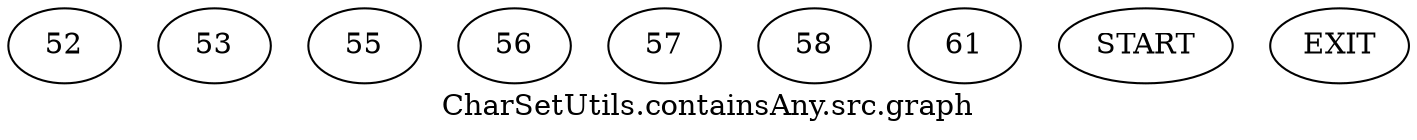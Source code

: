 /* --------------------------------------------------- */
/* Generated by Dr. Garbage Control Flow Graph Factory */
/* http://www.drgarbage.com                            */
/* Version: 4.5.0.201508311741                         */
/* Retrieved on: 2020-01-06 14:19:56.574               */
/* --------------------------------------------------- */
digraph "CharSetUtils.containsAny.src.graph" {
 graph [label="CharSetUtils.containsAny.src.graph"];
 2 [label="52" ]
 3 [label="53" ]
 4 [label="55" ]
 5 [label="56" ]
 6 [label="57" ]
 7 [label="58" ]
 8 [label="61" ]
 9 [label="START" ]
 10 [label="EXIT" ]
 9  2
 2  3
 2  4
 4  5
 6  5
 5  6
 6  7
 5  8
 3  10
 7  10
 8  10
}
